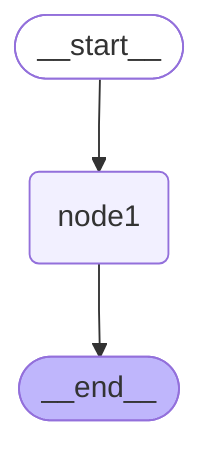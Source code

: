 ---
config:
  flowchart:
    curve: linear
---
graph TD;
	__start__([<p>__start__</p>]):::first
	node1(node1)
	__end__([<p>__end__</p>]):::last
	__start__ --> node1;
	node1 --> __end__;
	classDef default fill:#f2f0ff,line-height:1.2
	classDef first fill-opacity:0
	classDef last fill:#bfb6fc
